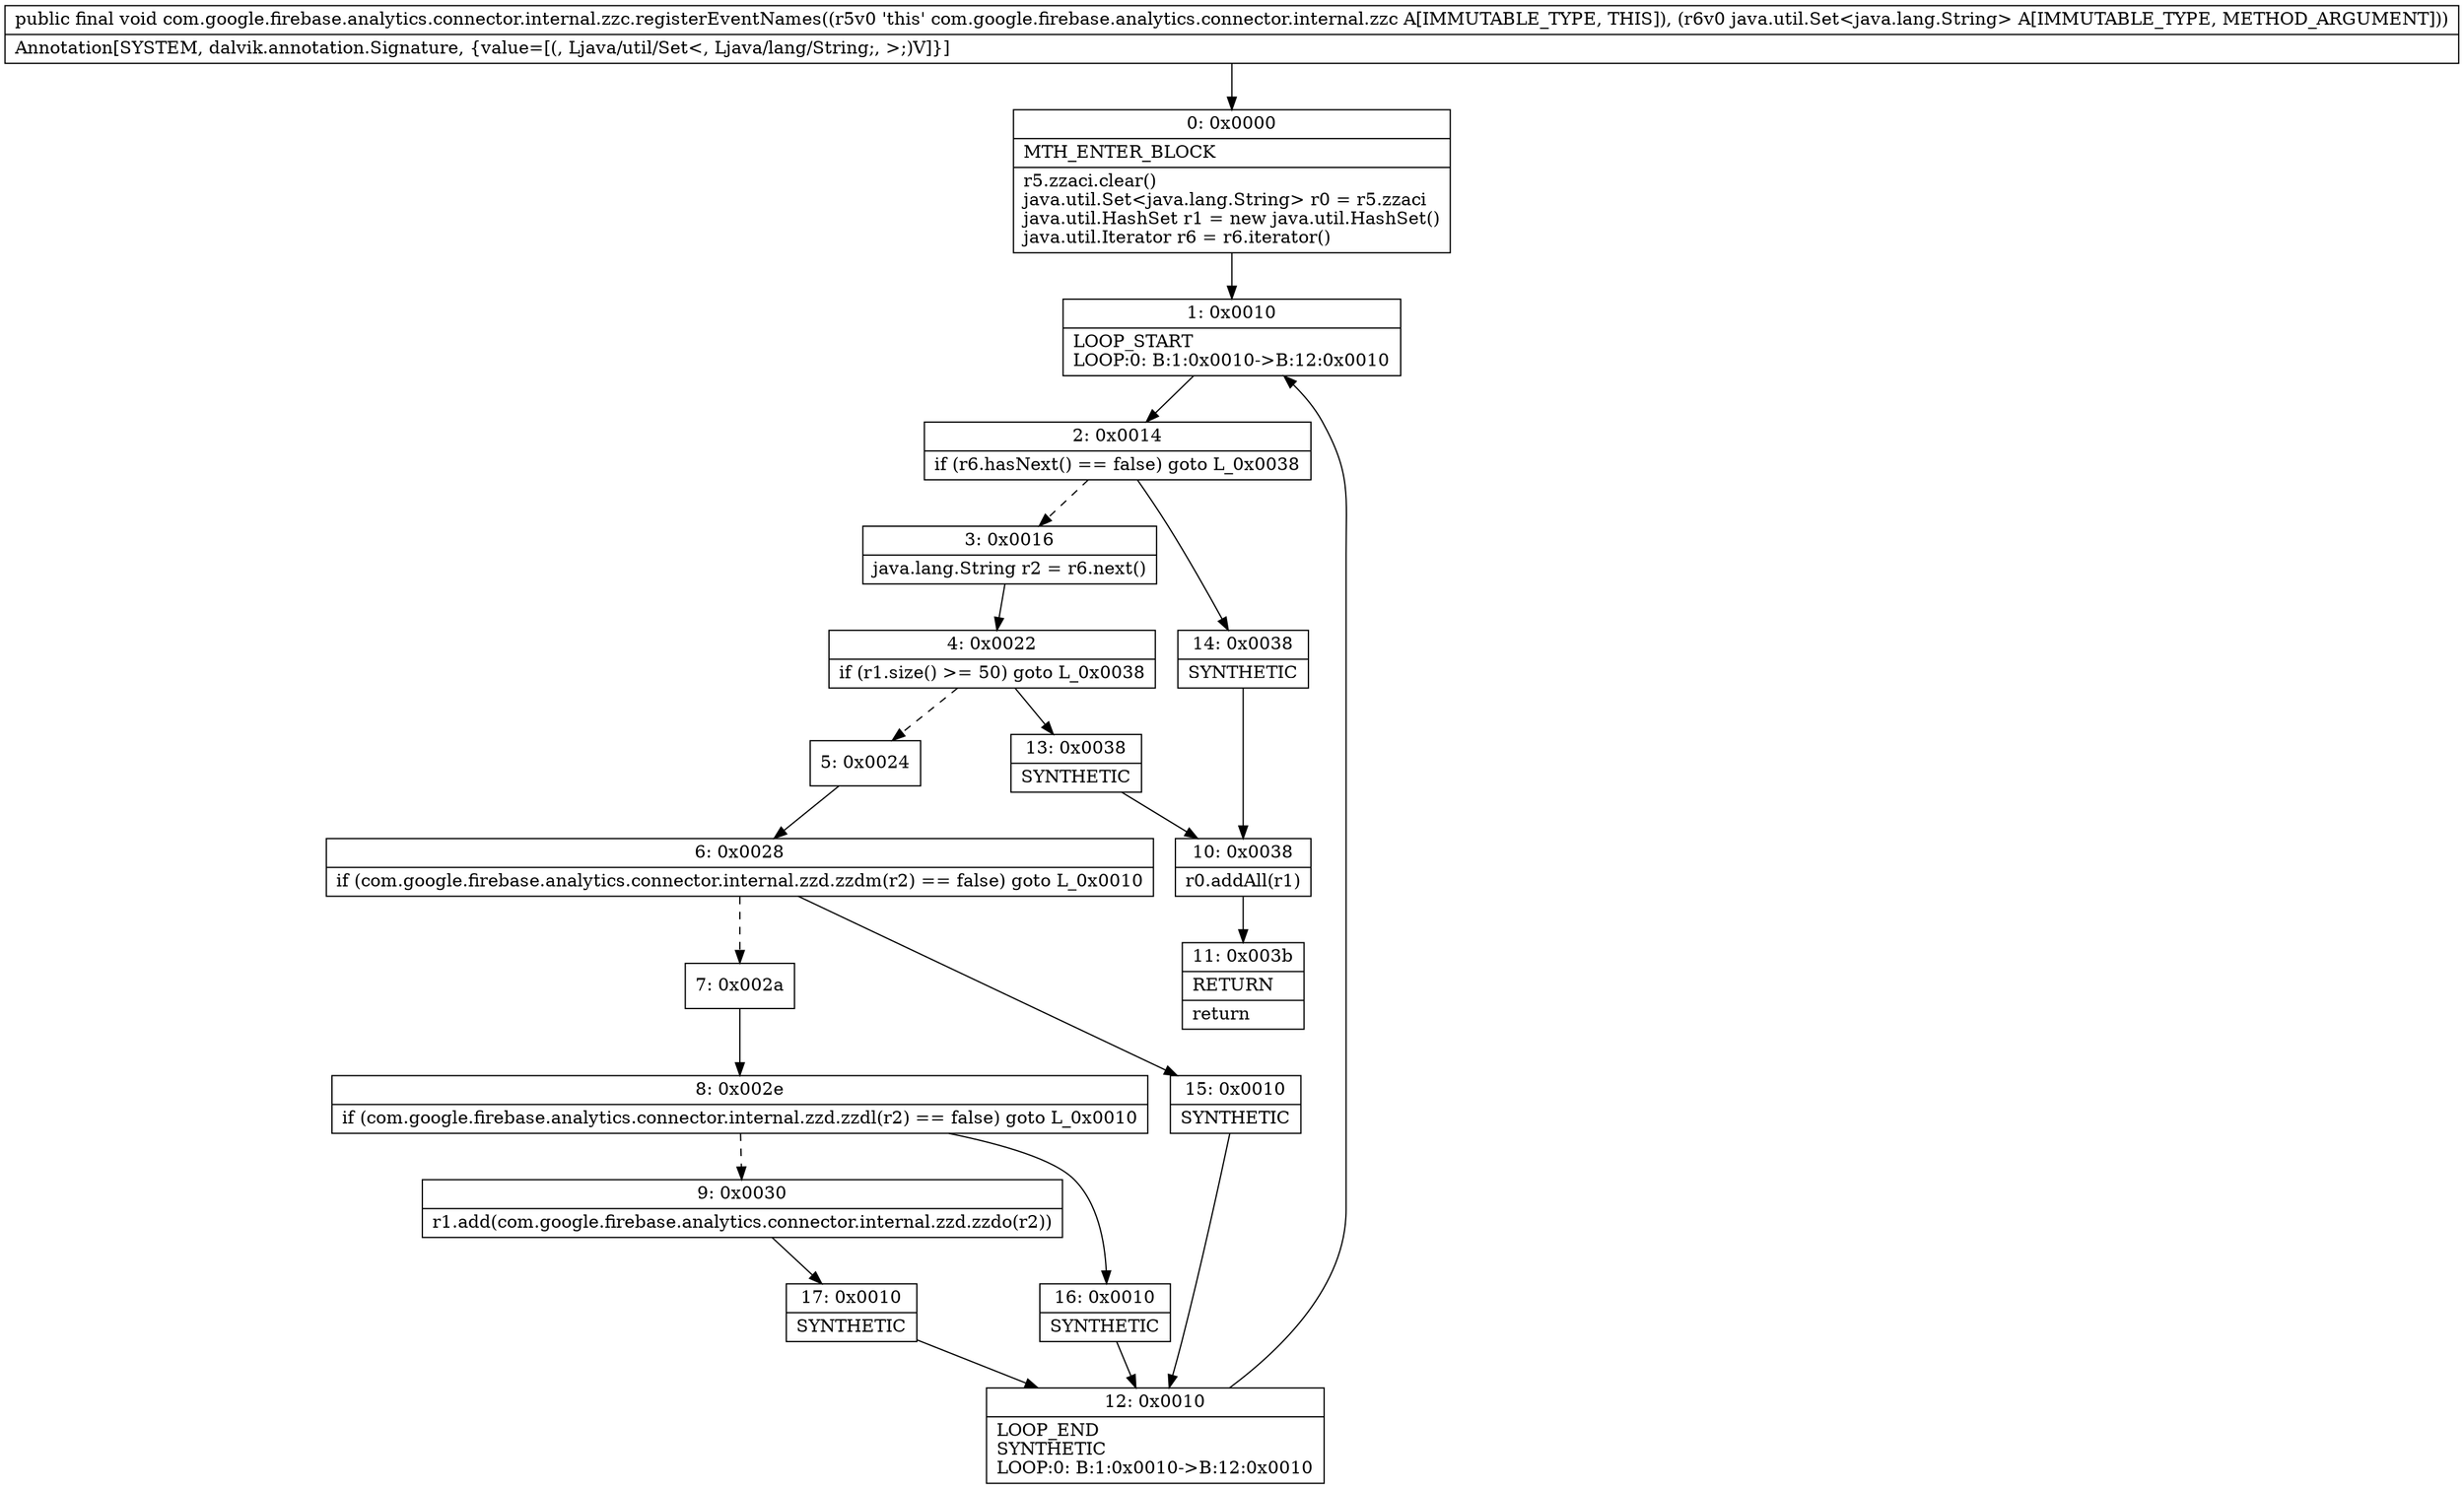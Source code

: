 digraph "CFG forcom.google.firebase.analytics.connector.internal.zzc.registerEventNames(Ljava\/util\/Set;)V" {
Node_0 [shape=record,label="{0\:\ 0x0000|MTH_ENTER_BLOCK\l|r5.zzaci.clear()\ljava.util.Set\<java.lang.String\> r0 = r5.zzaci\ljava.util.HashSet r1 = new java.util.HashSet()\ljava.util.Iterator r6 = r6.iterator()\l}"];
Node_1 [shape=record,label="{1\:\ 0x0010|LOOP_START\lLOOP:0: B:1:0x0010\-\>B:12:0x0010\l}"];
Node_2 [shape=record,label="{2\:\ 0x0014|if (r6.hasNext() == false) goto L_0x0038\l}"];
Node_3 [shape=record,label="{3\:\ 0x0016|java.lang.String r2 = r6.next()\l}"];
Node_4 [shape=record,label="{4\:\ 0x0022|if (r1.size() \>= 50) goto L_0x0038\l}"];
Node_5 [shape=record,label="{5\:\ 0x0024}"];
Node_6 [shape=record,label="{6\:\ 0x0028|if (com.google.firebase.analytics.connector.internal.zzd.zzdm(r2) == false) goto L_0x0010\l}"];
Node_7 [shape=record,label="{7\:\ 0x002a}"];
Node_8 [shape=record,label="{8\:\ 0x002e|if (com.google.firebase.analytics.connector.internal.zzd.zzdl(r2) == false) goto L_0x0010\l}"];
Node_9 [shape=record,label="{9\:\ 0x0030|r1.add(com.google.firebase.analytics.connector.internal.zzd.zzdo(r2))\l}"];
Node_10 [shape=record,label="{10\:\ 0x0038|r0.addAll(r1)\l}"];
Node_11 [shape=record,label="{11\:\ 0x003b|RETURN\l|return\l}"];
Node_12 [shape=record,label="{12\:\ 0x0010|LOOP_END\lSYNTHETIC\lLOOP:0: B:1:0x0010\-\>B:12:0x0010\l}"];
Node_13 [shape=record,label="{13\:\ 0x0038|SYNTHETIC\l}"];
Node_14 [shape=record,label="{14\:\ 0x0038|SYNTHETIC\l}"];
Node_15 [shape=record,label="{15\:\ 0x0010|SYNTHETIC\l}"];
Node_16 [shape=record,label="{16\:\ 0x0010|SYNTHETIC\l}"];
Node_17 [shape=record,label="{17\:\ 0x0010|SYNTHETIC\l}"];
MethodNode[shape=record,label="{public final void com.google.firebase.analytics.connector.internal.zzc.registerEventNames((r5v0 'this' com.google.firebase.analytics.connector.internal.zzc A[IMMUTABLE_TYPE, THIS]), (r6v0 java.util.Set\<java.lang.String\> A[IMMUTABLE_TYPE, METHOD_ARGUMENT]))  | Annotation[SYSTEM, dalvik.annotation.Signature, \{value=[(, Ljava\/util\/Set\<, Ljava\/lang\/String;, \>;)V]\}]\l}"];
MethodNode -> Node_0;
Node_0 -> Node_1;
Node_1 -> Node_2;
Node_2 -> Node_3[style=dashed];
Node_2 -> Node_14;
Node_3 -> Node_4;
Node_4 -> Node_5[style=dashed];
Node_4 -> Node_13;
Node_5 -> Node_6;
Node_6 -> Node_7[style=dashed];
Node_6 -> Node_15;
Node_7 -> Node_8;
Node_8 -> Node_9[style=dashed];
Node_8 -> Node_16;
Node_9 -> Node_17;
Node_10 -> Node_11;
Node_12 -> Node_1;
Node_13 -> Node_10;
Node_14 -> Node_10;
Node_15 -> Node_12;
Node_16 -> Node_12;
Node_17 -> Node_12;
}

